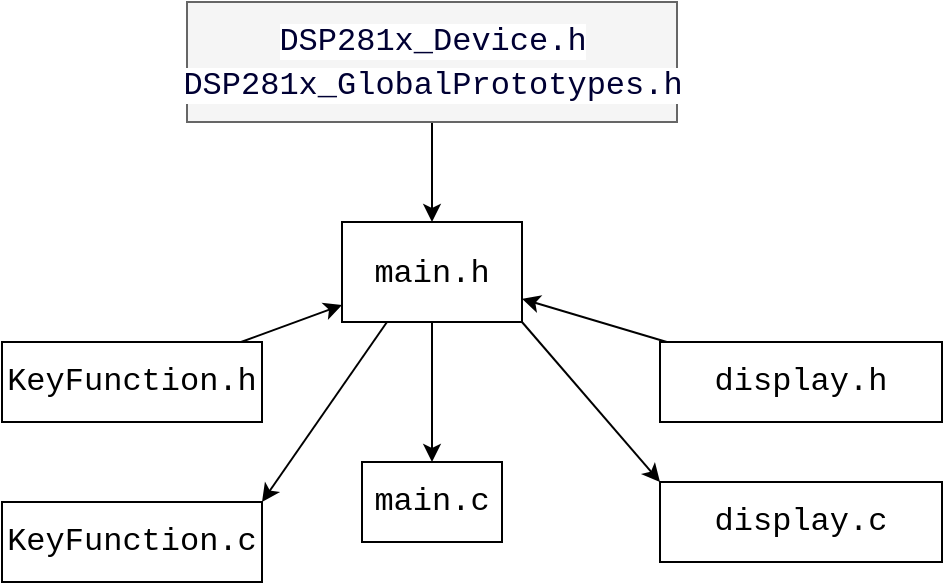 <mxfile>
    <diagram id="DlCVSQuv5KTO0l9ADRFk" name="Page-1">
        <mxGraphModel dx="624" dy="434" grid="1" gridSize="10" guides="1" tooltips="1" connect="1" arrows="1" fold="1" page="1" pageScale="1" pageWidth="827" pageHeight="1169" math="0" shadow="0">
            <root>
                <mxCell id="0"/>
                <mxCell id="1" parent="0"/>
                <mxCell id="9" value="" style="edgeStyle=none;html=1;" parent="1" source="2" target="7" edge="1">
                    <mxGeometry relative="1" as="geometry"/>
                </mxCell>
                <mxCell id="20" style="edgeStyle=none;html=1;exitX=0.25;exitY=1;exitDx=0;exitDy=0;entryX=1;entryY=0;entryDx=0;entryDy=0;" edge="1" parent="1" source="2" target="16">
                    <mxGeometry relative="1" as="geometry"/>
                </mxCell>
                <mxCell id="21" style="edgeStyle=none;html=1;exitX=1;exitY=1;exitDx=0;exitDy=0;entryX=0;entryY=0;entryDx=0;entryDy=0;" edge="1" parent="1" source="2" target="18">
                    <mxGeometry relative="1" as="geometry"/>
                </mxCell>
                <mxCell id="2" value="&lt;div style=&quot;font-family: &amp;#34;consolas&amp;#34; , &amp;#34;courier new&amp;#34; , monospace ; font-size: 16px ; line-height: 22px&quot;&gt;&lt;font style=&quot;background-color: rgb(255 , 255 , 255)&quot; color=&quot;#000000&quot;&gt;main.h&lt;/font&gt;&lt;/div&gt;" style="rounded=0;whiteSpace=wrap;html=1;" parent="1" vertex="1">
                    <mxGeometry x="220" y="150" width="90" height="50" as="geometry"/>
                </mxCell>
                <mxCell id="7" value="&lt;span style=&quot;font-family: &amp;#34;consolas&amp;#34; , &amp;#34;courier new&amp;#34; , monospace ; font-size: 16px ; background-color: rgb(255 , 255 , 255)&quot;&gt;&lt;font color=&quot;#000000&quot;&gt;main.c&lt;/font&gt;&lt;/span&gt;" style="rounded=0;whiteSpace=wrap;html=1;" parent="1" vertex="1">
                    <mxGeometry x="230" y="270" width="70" height="40" as="geometry"/>
                </mxCell>
                <mxCell id="11" value="" style="edgeStyle=none;html=1;" parent="1" source="10" target="2" edge="1">
                    <mxGeometry relative="1" as="geometry"/>
                </mxCell>
                <mxCell id="10" value="&lt;div style=&quot;font-family: &amp;#34;consolas&amp;#34; , &amp;#34;courier new&amp;#34; , monospace ; font-size: 16px ; line-height: 22px&quot;&gt;&lt;font color=&quot;#000033&quot; style=&quot;background-color: rgb(255 , 255 , 255)&quot;&gt;DSP281x_Device.h&lt;/font&gt;&lt;/div&gt;&lt;div style=&quot;font-family: &amp;#34;consolas&amp;#34; , &amp;#34;courier new&amp;#34; , monospace ; font-size: 16px ; line-height: 22px&quot;&gt;&lt;div style=&quot;font-family: &amp;#34;consolas&amp;#34; , &amp;#34;courier new&amp;#34; , monospace ; line-height: 22px&quot;&gt;&lt;font color=&quot;#000033&quot; style=&quot;background-color: rgb(255 , 255 , 255)&quot;&gt;DSP281x_GlobalPrototypes.h&lt;/font&gt;&lt;/div&gt;&lt;/div&gt;" style="rounded=0;whiteSpace=wrap;html=1;fillColor=#f5f5f5;strokeColor=#666666;fontColor=#333333;" parent="1" vertex="1">
                    <mxGeometry x="142.5" y="40" width="245" height="60" as="geometry"/>
                </mxCell>
                <mxCell id="14" value="" style="edgeStyle=none;html=1;" parent="1" source="12" target="2" edge="1">
                    <mxGeometry relative="1" as="geometry"/>
                </mxCell>
                <mxCell id="12" value="&lt;font face=&quot;consolas, courier new, monospace&quot; color=&quot;#000000&quot;&gt;&lt;span style=&quot;font-size: 16px ; background-color: rgb(255 , 255 , 255)&quot;&gt;KeyFunction.h&lt;/span&gt;&lt;/font&gt;" style="rounded=0;whiteSpace=wrap;html=1;" parent="1" vertex="1">
                    <mxGeometry x="50" y="210" width="130" height="40" as="geometry"/>
                </mxCell>
                <mxCell id="15" value="" style="edgeStyle=none;html=1;" parent="1" source="13" target="2" edge="1">
                    <mxGeometry relative="1" as="geometry"/>
                </mxCell>
                <mxCell id="13" value="&lt;span style=&quot;font-family: &amp;#34;consolas&amp;#34; , &amp;#34;courier new&amp;#34; , monospace ; font-size: 16px ; background-color: rgb(255 , 255 , 255)&quot;&gt;&lt;font color=&quot;#000000&quot;&gt;display.h&lt;/font&gt;&lt;/span&gt;" style="rounded=0;whiteSpace=wrap;html=1;" parent="1" vertex="1">
                    <mxGeometry x="379" y="210" width="141" height="40" as="geometry"/>
                </mxCell>
                <mxCell id="16" value="&lt;font face=&quot;consolas, courier new, monospace&quot; color=&quot;#000000&quot;&gt;&lt;span style=&quot;font-size: 16px ; background-color: rgb(255 , 255 , 255)&quot;&gt;KeyFunction.c&lt;/span&gt;&lt;/font&gt;" style="rounded=0;whiteSpace=wrap;html=1;" parent="1" vertex="1">
                    <mxGeometry x="50" y="290" width="130" height="40" as="geometry"/>
                </mxCell>
                <mxCell id="18" value="&lt;span style=&quot;font-family: &amp;#34;consolas&amp;#34; , &amp;#34;courier new&amp;#34; , monospace ; font-size: 16px ; background-color: rgb(255 , 255 , 255)&quot;&gt;&lt;font color=&quot;#000000&quot;&gt;display.c&lt;/font&gt;&lt;/span&gt;" style="rounded=0;whiteSpace=wrap;html=1;" parent="1" vertex="1">
                    <mxGeometry x="379" y="280" width="141" height="40" as="geometry"/>
                </mxCell>
            </root>
        </mxGraphModel>
    </diagram>
</mxfile>